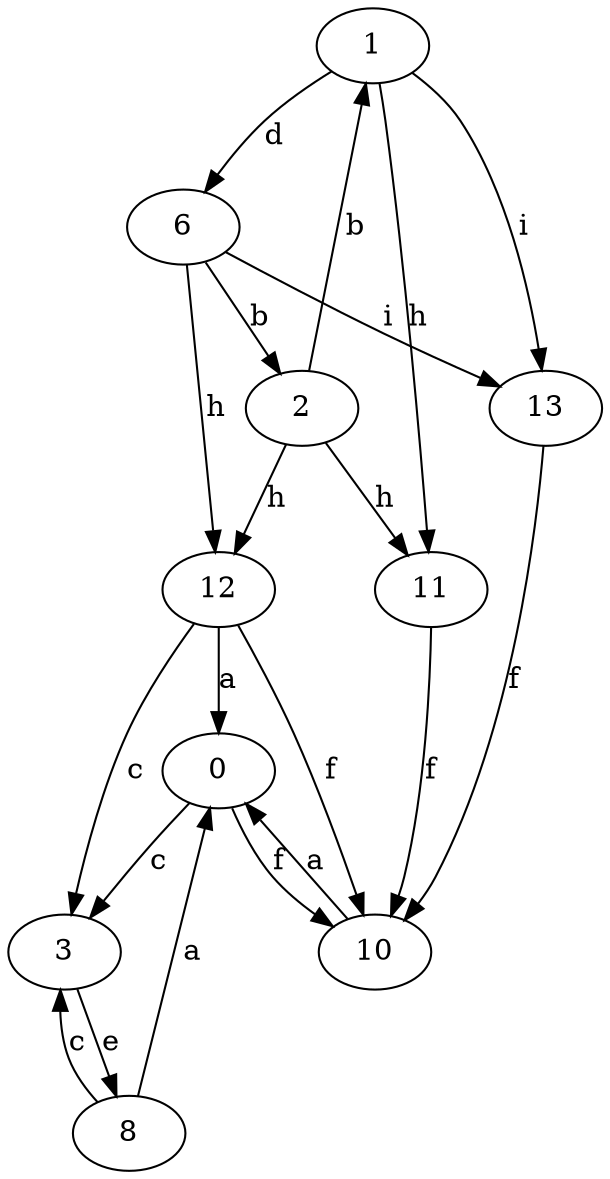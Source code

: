 strict digraph  {
0;
1;
2;
3;
6;
8;
10;
11;
12;
13;
0 -> 3  [label=c];
0 -> 10  [label=f];
1 -> 6  [label=d];
1 -> 11  [label=h];
1 -> 13  [label=i];
2 -> 1  [label=b];
2 -> 11  [label=h];
2 -> 12  [label=h];
3 -> 8  [label=e];
6 -> 2  [label=b];
6 -> 12  [label=h];
6 -> 13  [label=i];
8 -> 0  [label=a];
8 -> 3  [label=c];
10 -> 0  [label=a];
11 -> 10  [label=f];
12 -> 0  [label=a];
12 -> 3  [label=c];
12 -> 10  [label=f];
13 -> 10  [label=f];
}
